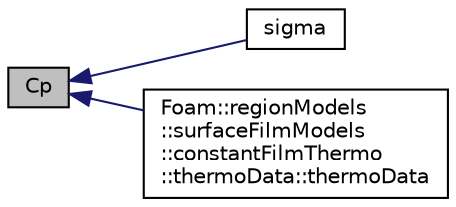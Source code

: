 digraph "Cp"
{
  bgcolor="transparent";
  edge [fontname="Helvetica",fontsize="10",labelfontname="Helvetica",labelfontsize="10"];
  node [fontname="Helvetica",fontsize="10",shape=record];
  rankdir="LR";
  Node3085 [label="Cp",height=0.2,width=0.4,color="black", fillcolor="grey75", style="filled", fontcolor="black"];
  Node3085 -> Node3086 [dir="back",color="midnightblue",fontsize="10",style="solid",fontname="Helvetica"];
  Node3086 [label="sigma",height=0.2,width=0.4,color="black",URL="$a30129.html#a40b70a3817d76f160b9cb9aac8e4e492",tooltip="Return surface tension [kg/s2]. "];
  Node3085 -> Node3087 [dir="back",color="midnightblue",fontsize="10",style="solid",fontname="Helvetica"];
  Node3087 [label="Foam::regionModels\l::surfaceFilmModels\l::constantFilmThermo\l::thermoData::thermoData",height=0.2,width=0.4,color="black",URL="$a30133.html#a2acaf05d6f8f3923172d95b93767b96e"];
}
